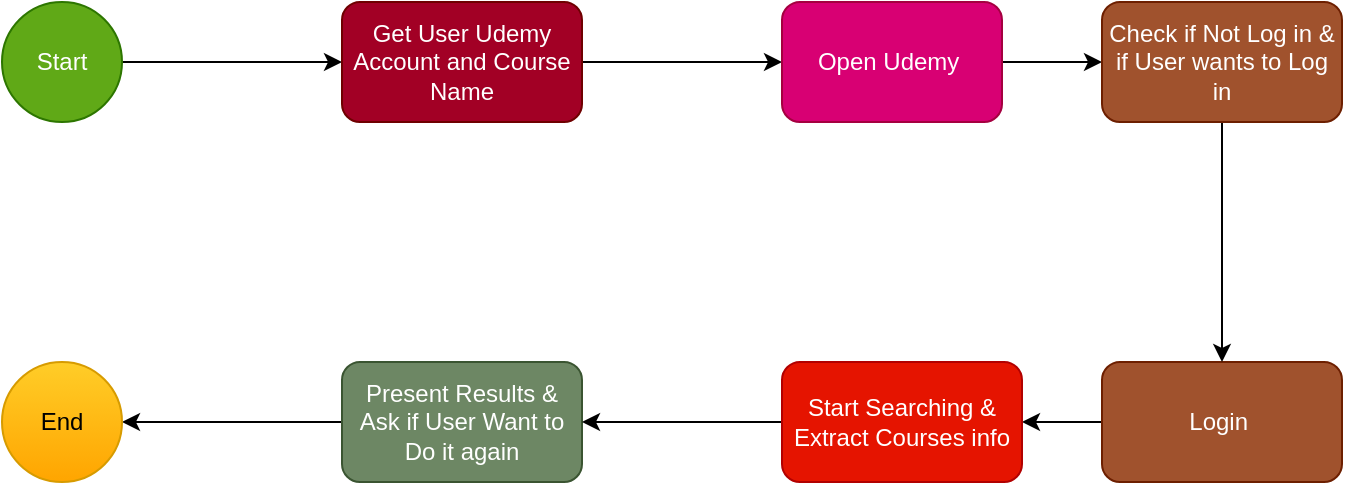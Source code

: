 <mxfile version="26.0.4">
  <diagram name="Page-1" id="adrPg1_WYuzvUSxwkKEx">
    <mxGraphModel dx="786" dy="463" grid="1" gridSize="10" guides="1" tooltips="1" connect="1" arrows="1" fold="1" page="1" pageScale="1" pageWidth="850" pageHeight="1100" math="0" shadow="0">
      <root>
        <mxCell id="0" />
        <mxCell id="1" parent="0" />
        <mxCell id="jjIT7vbTTJN8iQoVO9FF-12" value="" style="edgeStyle=orthogonalEdgeStyle;rounded=0;orthogonalLoop=1;jettySize=auto;html=1;" edge="1" parent="1" source="jjIT7vbTTJN8iQoVO9FF-1" target="jjIT7vbTTJN8iQoVO9FF-2">
          <mxGeometry relative="1" as="geometry" />
        </mxCell>
        <mxCell id="jjIT7vbTTJN8iQoVO9FF-1" value="Start" style="ellipse;whiteSpace=wrap;html=1;aspect=fixed;fillColor=#60a917;fontColor=#ffffff;strokeColor=#2D7600;" vertex="1" parent="1">
          <mxGeometry x="60" y="10" width="60" height="60" as="geometry" />
        </mxCell>
        <mxCell id="jjIT7vbTTJN8iQoVO9FF-13" value="" style="edgeStyle=orthogonalEdgeStyle;rounded=0;orthogonalLoop=1;jettySize=auto;html=1;" edge="1" parent="1" source="jjIT7vbTTJN8iQoVO9FF-2" target="jjIT7vbTTJN8iQoVO9FF-3">
          <mxGeometry relative="1" as="geometry" />
        </mxCell>
        <mxCell id="jjIT7vbTTJN8iQoVO9FF-2" value="Get User Udemy Account and Course Name" style="rounded=1;whiteSpace=wrap;html=1;fillColor=#a20025;fontColor=#ffffff;strokeColor=#6F0000;" vertex="1" parent="1">
          <mxGeometry x="230" y="10" width="120" height="60" as="geometry" />
        </mxCell>
        <mxCell id="jjIT7vbTTJN8iQoVO9FF-14" value="" style="edgeStyle=orthogonalEdgeStyle;rounded=0;orthogonalLoop=1;jettySize=auto;html=1;" edge="1" parent="1" source="jjIT7vbTTJN8iQoVO9FF-3" target="jjIT7vbTTJN8iQoVO9FF-10">
          <mxGeometry relative="1" as="geometry" />
        </mxCell>
        <mxCell id="jjIT7vbTTJN8iQoVO9FF-3" value="Open Udemy&amp;nbsp;" style="rounded=1;whiteSpace=wrap;html=1;fillColor=#d80073;fontColor=#ffffff;strokeColor=#A50040;" vertex="1" parent="1">
          <mxGeometry x="450" y="10" width="110" height="60" as="geometry" />
        </mxCell>
        <mxCell id="jjIT7vbTTJN8iQoVO9FF-16" value="" style="edgeStyle=orthogonalEdgeStyle;rounded=0;orthogonalLoop=1;jettySize=auto;html=1;" edge="1" parent="1" source="jjIT7vbTTJN8iQoVO9FF-6" target="jjIT7vbTTJN8iQoVO9FF-11">
          <mxGeometry relative="1" as="geometry" />
        </mxCell>
        <mxCell id="jjIT7vbTTJN8iQoVO9FF-6" value="Login&amp;nbsp;" style="rounded=1;whiteSpace=wrap;html=1;fillColor=#a0522d;fontColor=#ffffff;strokeColor=#6D1F00;" vertex="1" parent="1">
          <mxGeometry x="610" y="190" width="120" height="60" as="geometry" />
        </mxCell>
        <mxCell id="jjIT7vbTTJN8iQoVO9FF-18" value="" style="edgeStyle=orthogonalEdgeStyle;rounded=0;orthogonalLoop=1;jettySize=auto;html=1;" edge="1" parent="1" source="jjIT7vbTTJN8iQoVO9FF-7" target="jjIT7vbTTJN8iQoVO9FF-8">
          <mxGeometry relative="1" as="geometry" />
        </mxCell>
        <mxCell id="jjIT7vbTTJN8iQoVO9FF-7" value="Present Results &amp;amp; Ask if User Want to Do it again" style="rounded=1;whiteSpace=wrap;html=1;fillColor=#6d8764;fontColor=#ffffff;strokeColor=#3A5431;" vertex="1" parent="1">
          <mxGeometry x="230" y="190" width="120" height="60" as="geometry" />
        </mxCell>
        <mxCell id="jjIT7vbTTJN8iQoVO9FF-8" value="End" style="ellipse;whiteSpace=wrap;html=1;aspect=fixed;fillColor=#ffcd28;gradientColor=#ffa500;strokeColor=#d79b00;" vertex="1" parent="1">
          <mxGeometry x="60" y="190" width="60" height="60" as="geometry" />
        </mxCell>
        <mxCell id="jjIT7vbTTJN8iQoVO9FF-15" style="edgeStyle=orthogonalEdgeStyle;rounded=0;orthogonalLoop=1;jettySize=auto;html=1;" edge="1" parent="1" source="jjIT7vbTTJN8iQoVO9FF-10" target="jjIT7vbTTJN8iQoVO9FF-6">
          <mxGeometry relative="1" as="geometry" />
        </mxCell>
        <mxCell id="jjIT7vbTTJN8iQoVO9FF-10" value="Check if Not Log in &amp;amp; if User wants to Log in" style="rounded=1;whiteSpace=wrap;html=1;fillColor=#a0522d;fontColor=#ffffff;strokeColor=#6D1F00;" vertex="1" parent="1">
          <mxGeometry x="610" y="10" width="120" height="60" as="geometry" />
        </mxCell>
        <mxCell id="jjIT7vbTTJN8iQoVO9FF-17" value="" style="edgeStyle=orthogonalEdgeStyle;rounded=0;orthogonalLoop=1;jettySize=auto;html=1;" edge="1" parent="1" source="jjIT7vbTTJN8iQoVO9FF-11" target="jjIT7vbTTJN8iQoVO9FF-7">
          <mxGeometry relative="1" as="geometry" />
        </mxCell>
        <mxCell id="jjIT7vbTTJN8iQoVO9FF-11" value="Start Searching &amp;amp; Extract Courses info" style="rounded=1;whiteSpace=wrap;html=1;fillColor=#e51400;fontColor=#ffffff;strokeColor=#B20000;" vertex="1" parent="1">
          <mxGeometry x="450" y="190" width="120" height="60" as="geometry" />
        </mxCell>
      </root>
    </mxGraphModel>
  </diagram>
</mxfile>
